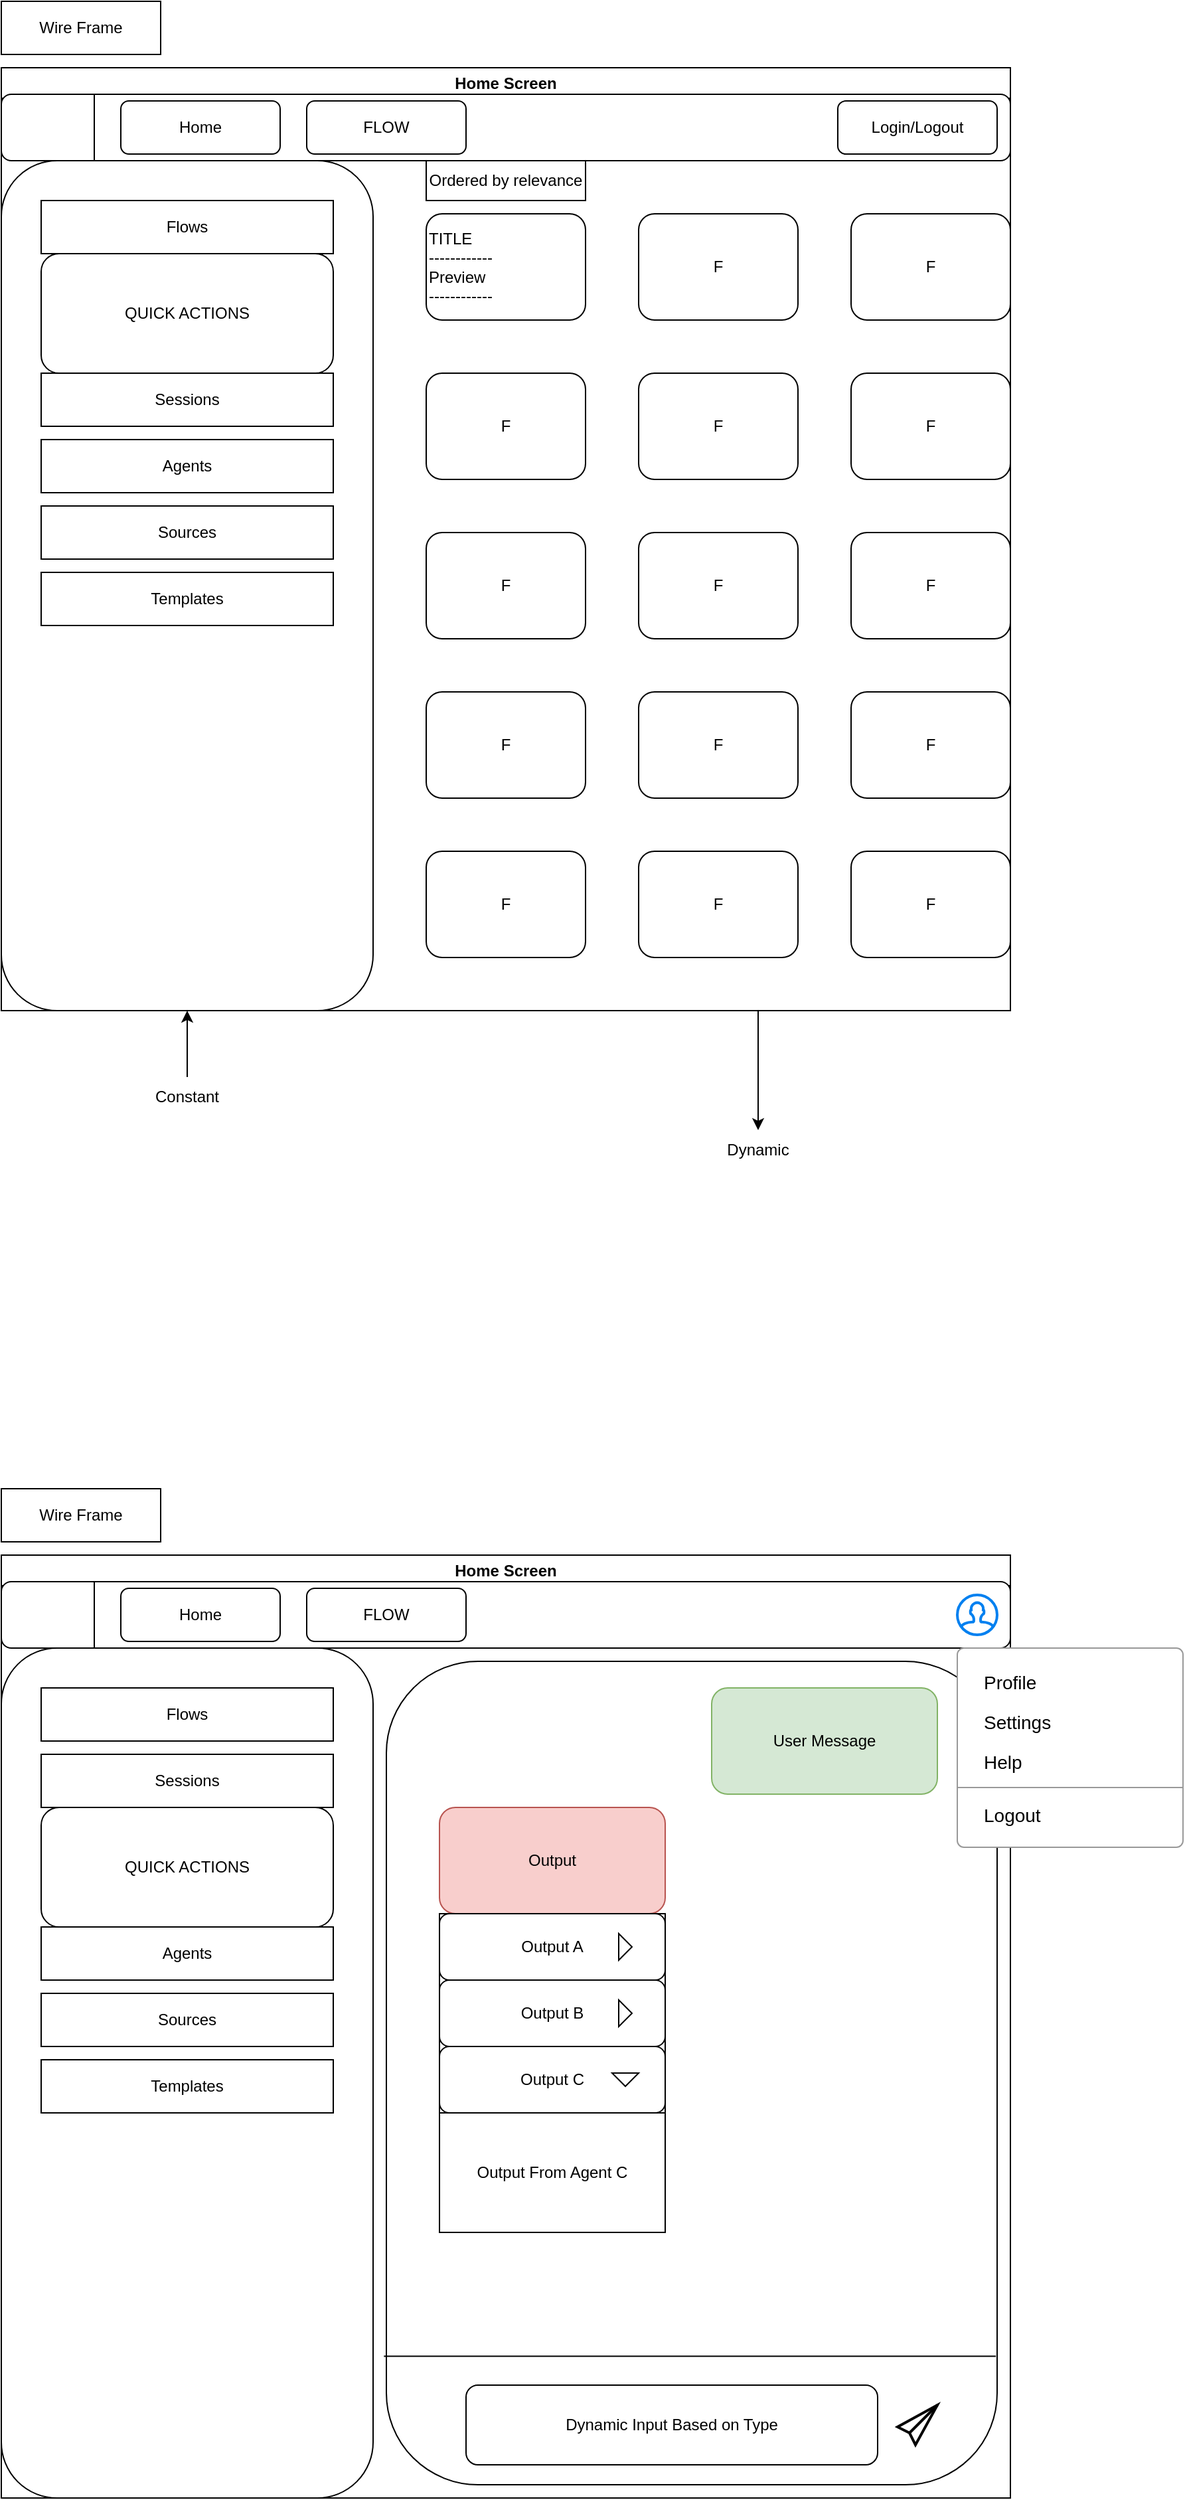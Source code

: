 <mxfile pages="3">
    <diagram id="xpqtqhDFAHJONOQXKWAr" name="Page-2">
        <mxGraphModel dx="1819" dy="927" grid="1" gridSize="10" guides="1" tooltips="1" connect="1" arrows="1" fold="1" page="1" pageScale="1" pageWidth="850" pageHeight="1100" math="0" shadow="0">
            <root>
                <mxCell id="0"/>
                <mxCell id="1" parent="0"/>
                <mxCell id="eVLgRbJ7molbJ6r9GQD8-2" value="Wire Frame" style="rounded=0;whiteSpace=wrap;html=1;" parent="1" vertex="1">
                    <mxGeometry x="40" y="40" width="120" height="40" as="geometry"/>
                </mxCell>
                <mxCell id="eVLgRbJ7molbJ6r9GQD8-100" style="edgeStyle=orthogonalEdgeStyle;rounded=0;orthogonalLoop=1;jettySize=auto;html=1;exitX=0.75;exitY=1;exitDx=0;exitDy=0;entryX=0.5;entryY=0;entryDx=0;entryDy=0;" parent="1" source="eVLgRbJ7molbJ6r9GQD8-4" target="eVLgRbJ7molbJ6r9GQD8-99" edge="1">
                    <mxGeometry relative="1" as="geometry"/>
                </mxCell>
                <mxCell id="eVLgRbJ7molbJ6r9GQD8-4" value="Home Screen" style="swimlane;whiteSpace=wrap;html=1;" parent="1" vertex="1">
                    <mxGeometry x="40" y="90" width="760" height="710" as="geometry">
                        <mxRectangle x="40" y="90" width="120" height="30" as="alternateBounds"/>
                    </mxGeometry>
                </mxCell>
                <mxCell id="eVLgRbJ7molbJ6r9GQD8-5" value="" style="rounded=1;whiteSpace=wrap;html=1;align=left;" parent="eVLgRbJ7molbJ6r9GQD8-4" vertex="1">
                    <mxGeometry y="20" width="760" height="50" as="geometry"/>
                </mxCell>
                <mxCell id="eVLgRbJ7molbJ6r9GQD8-7" value="" style="shape=image;html=1;verticalAlign=top;verticalLabelPosition=bottom;labelBackgroundColor=#ffffff;imageAspect=0;aspect=fixed;image=https://cdn2.iconfinder.com/data/icons/boxicons-solid-vol-1/24/bxs-brain-128.png" parent="eVLgRbJ7molbJ6r9GQD8-4" vertex="1">
                    <mxGeometry x="10" y="25" width="40" height="40" as="geometry"/>
                </mxCell>
                <mxCell id="eVLgRbJ7molbJ6r9GQD8-8" value="Home" style="rounded=1;whiteSpace=wrap;html=1;" parent="eVLgRbJ7molbJ6r9GQD8-4" vertex="1">
                    <mxGeometry x="90" y="25" width="120" height="40" as="geometry"/>
                </mxCell>
                <mxCell id="eVLgRbJ7molbJ6r9GQD8-9" value="FLOW" style="rounded=1;whiteSpace=wrap;html=1;" parent="eVLgRbJ7molbJ6r9GQD8-4" vertex="1">
                    <mxGeometry x="230" y="25" width="120" height="40" as="geometry"/>
                </mxCell>
                <mxCell id="eVLgRbJ7molbJ6r9GQD8-10" value="Login/Logout" style="rounded=1;whiteSpace=wrap;html=1;" parent="eVLgRbJ7molbJ6r9GQD8-4" vertex="1">
                    <mxGeometry x="630" y="25" width="120" height="40" as="geometry"/>
                </mxCell>
                <mxCell id="eVLgRbJ7molbJ6r9GQD8-11" value="" style="rounded=1;whiteSpace=wrap;html=1;" parent="eVLgRbJ7molbJ6r9GQD8-4" vertex="1">
                    <mxGeometry y="70" width="280" height="640" as="geometry"/>
                </mxCell>
                <mxCell id="eVLgRbJ7molbJ6r9GQD8-12" value="Flows" style="rounded=0;whiteSpace=wrap;html=1;" parent="eVLgRbJ7molbJ6r9GQD8-4" vertex="1">
                    <mxGeometry x="30" y="100" width="220" height="40" as="geometry"/>
                </mxCell>
                <mxCell id="eVLgRbJ7molbJ6r9GQD8-13" value="Sessions" style="rounded=0;whiteSpace=wrap;html=1;" parent="eVLgRbJ7molbJ6r9GQD8-4" vertex="1">
                    <mxGeometry x="30" y="230" width="220" height="40" as="geometry"/>
                </mxCell>
                <mxCell id="eVLgRbJ7molbJ6r9GQD8-14" value="Agents" style="rounded=0;whiteSpace=wrap;html=1;" parent="eVLgRbJ7molbJ6r9GQD8-4" vertex="1">
                    <mxGeometry x="30" y="280" width="220" height="40" as="geometry"/>
                </mxCell>
                <mxCell id="eVLgRbJ7molbJ6r9GQD8-15" value="Templates" style="rounded=0;whiteSpace=wrap;html=1;" parent="eVLgRbJ7molbJ6r9GQD8-4" vertex="1">
                    <mxGeometry x="30" y="380" width="220" height="40" as="geometry"/>
                </mxCell>
                <mxCell id="eVLgRbJ7molbJ6r9GQD8-16" value="Sources" style="rounded=0;whiteSpace=wrap;html=1;" parent="eVLgRbJ7molbJ6r9GQD8-4" vertex="1">
                    <mxGeometry x="30" y="330" width="220" height="40" as="geometry"/>
                </mxCell>
                <mxCell id="eVLgRbJ7molbJ6r9GQD8-17" value="QUICK ACTIONS" style="rounded=1;whiteSpace=wrap;html=1;" parent="eVLgRbJ7molbJ6r9GQD8-4" vertex="1">
                    <mxGeometry x="30" y="140" width="220" height="90" as="geometry"/>
                </mxCell>
                <mxCell id="eVLgRbJ7molbJ6r9GQD8-18" value="TITLE&lt;br&gt;------------&lt;br&gt;Preview&lt;br&gt;------------" style="rounded=1;whiteSpace=wrap;html=1;align=left;" parent="eVLgRbJ7molbJ6r9GQD8-4" vertex="1">
                    <mxGeometry x="320" y="110" width="120" height="80" as="geometry"/>
                </mxCell>
                <mxCell id="eVLgRbJ7molbJ6r9GQD8-19" value="F" style="rounded=1;whiteSpace=wrap;html=1;" parent="eVLgRbJ7molbJ6r9GQD8-4" vertex="1">
                    <mxGeometry x="480" y="110" width="120" height="80" as="geometry"/>
                </mxCell>
                <mxCell id="eVLgRbJ7molbJ6r9GQD8-20" value="F" style="rounded=1;whiteSpace=wrap;html=1;" parent="eVLgRbJ7molbJ6r9GQD8-4" vertex="1">
                    <mxGeometry x="640" y="110" width="120" height="80" as="geometry"/>
                </mxCell>
                <mxCell id="eVLgRbJ7molbJ6r9GQD8-21" value="F" style="rounded=1;whiteSpace=wrap;html=1;" parent="eVLgRbJ7molbJ6r9GQD8-4" vertex="1">
                    <mxGeometry x="320" y="230" width="120" height="80" as="geometry"/>
                </mxCell>
                <mxCell id="eVLgRbJ7molbJ6r9GQD8-22" value="F" style="rounded=1;whiteSpace=wrap;html=1;" parent="eVLgRbJ7molbJ6r9GQD8-4" vertex="1">
                    <mxGeometry x="480" y="230" width="120" height="80" as="geometry"/>
                </mxCell>
                <mxCell id="eVLgRbJ7molbJ6r9GQD8-28" value="F" style="rounded=1;whiteSpace=wrap;html=1;" parent="eVLgRbJ7molbJ6r9GQD8-4" vertex="1">
                    <mxGeometry x="640" y="230" width="120" height="80" as="geometry"/>
                </mxCell>
                <mxCell id="eVLgRbJ7molbJ6r9GQD8-30" value="F" style="rounded=1;whiteSpace=wrap;html=1;" parent="eVLgRbJ7molbJ6r9GQD8-4" vertex="1">
                    <mxGeometry x="320" y="350" width="120" height="80" as="geometry"/>
                </mxCell>
                <mxCell id="eVLgRbJ7molbJ6r9GQD8-31" value="F" style="rounded=1;whiteSpace=wrap;html=1;" parent="eVLgRbJ7molbJ6r9GQD8-4" vertex="1">
                    <mxGeometry x="480" y="350" width="120" height="80" as="geometry"/>
                </mxCell>
                <mxCell id="eVLgRbJ7molbJ6r9GQD8-32" value="F" style="rounded=1;whiteSpace=wrap;html=1;" parent="eVLgRbJ7molbJ6r9GQD8-4" vertex="1">
                    <mxGeometry x="640" y="350" width="120" height="80" as="geometry"/>
                </mxCell>
                <mxCell id="eVLgRbJ7molbJ6r9GQD8-33" value="F" style="rounded=1;whiteSpace=wrap;html=1;" parent="eVLgRbJ7molbJ6r9GQD8-4" vertex="1">
                    <mxGeometry x="320" y="470" width="120" height="80" as="geometry"/>
                </mxCell>
                <mxCell id="eVLgRbJ7molbJ6r9GQD8-34" value="F" style="rounded=1;whiteSpace=wrap;html=1;" parent="eVLgRbJ7molbJ6r9GQD8-4" vertex="1">
                    <mxGeometry x="480" y="470" width="120" height="80" as="geometry"/>
                </mxCell>
                <mxCell id="eVLgRbJ7molbJ6r9GQD8-35" value="F" style="rounded=1;whiteSpace=wrap;html=1;" parent="eVLgRbJ7molbJ6r9GQD8-4" vertex="1">
                    <mxGeometry x="640" y="470" width="120" height="80" as="geometry"/>
                </mxCell>
                <mxCell id="eVLgRbJ7molbJ6r9GQD8-36" value="Ordered by relevance" style="rounded=0;whiteSpace=wrap;html=1;" parent="eVLgRbJ7molbJ6r9GQD8-4" vertex="1">
                    <mxGeometry x="320" y="70" width="120" height="30" as="geometry"/>
                </mxCell>
                <mxCell id="eVLgRbJ7molbJ6r9GQD8-37" value="F" style="rounded=1;whiteSpace=wrap;html=1;" parent="eVLgRbJ7molbJ6r9GQD8-4" vertex="1">
                    <mxGeometry x="320" y="590" width="120" height="80" as="geometry"/>
                </mxCell>
                <mxCell id="eVLgRbJ7molbJ6r9GQD8-38" value="F" style="rounded=1;whiteSpace=wrap;html=1;" parent="eVLgRbJ7molbJ6r9GQD8-4" vertex="1">
                    <mxGeometry x="480" y="590" width="120" height="80" as="geometry"/>
                </mxCell>
                <mxCell id="eVLgRbJ7molbJ6r9GQD8-39" value="F" style="rounded=1;whiteSpace=wrap;html=1;" parent="eVLgRbJ7molbJ6r9GQD8-4" vertex="1">
                    <mxGeometry x="640" y="590" width="120" height="80" as="geometry"/>
                </mxCell>
                <mxCell id="eVLgRbJ7molbJ6r9GQD8-41" value="" style="endArrow=none;html=1;rounded=0;entryX=0.25;entryY=0;entryDx=0;entryDy=0;" parent="eVLgRbJ7molbJ6r9GQD8-4" target="eVLgRbJ7molbJ6r9GQD8-11" edge="1">
                    <mxGeometry width="50" height="50" relative="1" as="geometry">
                        <mxPoint x="70" y="20" as="sourcePoint"/>
                        <mxPoint x="410" y="320" as="targetPoint"/>
                    </mxGeometry>
                </mxCell>
                <mxCell id="eVLgRbJ7molbJ6r9GQD8-42" value="Wire Frame" style="rounded=0;whiteSpace=wrap;html=1;" parent="1" vertex="1">
                    <mxGeometry x="40" y="1160" width="120" height="40" as="geometry"/>
                </mxCell>
                <mxCell id="eVLgRbJ7molbJ6r9GQD8-43" value="Home Screen" style="swimlane;whiteSpace=wrap;html=1;" parent="1" vertex="1">
                    <mxGeometry x="40" y="1210" width="760" height="710" as="geometry">
                        <mxRectangle x="40" y="90" width="120" height="30" as="alternateBounds"/>
                    </mxGeometry>
                </mxCell>
                <mxCell id="eVLgRbJ7molbJ6r9GQD8-44" value="" style="rounded=1;whiteSpace=wrap;html=1;align=left;" parent="eVLgRbJ7molbJ6r9GQD8-43" vertex="1">
                    <mxGeometry y="20" width="760" height="50" as="geometry"/>
                </mxCell>
                <mxCell id="eVLgRbJ7molbJ6r9GQD8-45" value="" style="shape=image;html=1;verticalAlign=top;verticalLabelPosition=bottom;labelBackgroundColor=#ffffff;imageAspect=0;aspect=fixed;image=https://cdn2.iconfinder.com/data/icons/boxicons-solid-vol-1/24/bxs-brain-128.png" parent="eVLgRbJ7molbJ6r9GQD8-43" vertex="1">
                    <mxGeometry x="10" y="25" width="40" height="40" as="geometry"/>
                </mxCell>
                <mxCell id="eVLgRbJ7molbJ6r9GQD8-46" value="Home" style="rounded=1;whiteSpace=wrap;html=1;" parent="eVLgRbJ7molbJ6r9GQD8-43" vertex="1">
                    <mxGeometry x="90" y="25" width="120" height="40" as="geometry"/>
                </mxCell>
                <mxCell id="eVLgRbJ7molbJ6r9GQD8-47" value="FLOW" style="rounded=1;whiteSpace=wrap;html=1;" parent="eVLgRbJ7molbJ6r9GQD8-43" vertex="1">
                    <mxGeometry x="230" y="25" width="120" height="40" as="geometry"/>
                </mxCell>
                <mxCell id="eVLgRbJ7molbJ6r9GQD8-49" value="" style="rounded=1;whiteSpace=wrap;html=1;" parent="eVLgRbJ7molbJ6r9GQD8-43" vertex="1">
                    <mxGeometry y="70" width="280" height="640" as="geometry"/>
                </mxCell>
                <mxCell id="eVLgRbJ7molbJ6r9GQD8-50" value="Flows" style="rounded=0;whiteSpace=wrap;html=1;" parent="eVLgRbJ7molbJ6r9GQD8-43" vertex="1">
                    <mxGeometry x="30" y="100" width="220" height="40" as="geometry"/>
                </mxCell>
                <mxCell id="eVLgRbJ7molbJ6r9GQD8-51" value="Sessions" style="rounded=0;whiteSpace=wrap;html=1;" parent="eVLgRbJ7molbJ6r9GQD8-43" vertex="1">
                    <mxGeometry x="30" y="150" width="220" height="40" as="geometry"/>
                </mxCell>
                <mxCell id="eVLgRbJ7molbJ6r9GQD8-52" value="Agents" style="rounded=0;whiteSpace=wrap;html=1;" parent="eVLgRbJ7molbJ6r9GQD8-43" vertex="1">
                    <mxGeometry x="30" y="280" width="220" height="40" as="geometry"/>
                </mxCell>
                <mxCell id="eVLgRbJ7molbJ6r9GQD8-53" value="Templates" style="rounded=0;whiteSpace=wrap;html=1;" parent="eVLgRbJ7molbJ6r9GQD8-43" vertex="1">
                    <mxGeometry x="30" y="380" width="220" height="40" as="geometry"/>
                </mxCell>
                <mxCell id="eVLgRbJ7molbJ6r9GQD8-54" value="Sources" style="rounded=0;whiteSpace=wrap;html=1;" parent="eVLgRbJ7molbJ6r9GQD8-43" vertex="1">
                    <mxGeometry x="30" y="330" width="220" height="40" as="geometry"/>
                </mxCell>
                <mxCell id="eVLgRbJ7molbJ6r9GQD8-55" value="QUICK ACTIONS" style="rounded=1;whiteSpace=wrap;html=1;" parent="eVLgRbJ7molbJ6r9GQD8-43" vertex="1">
                    <mxGeometry x="30" y="190" width="220" height="90" as="geometry"/>
                </mxCell>
                <mxCell id="eVLgRbJ7molbJ6r9GQD8-72" value="" style="endArrow=none;html=1;rounded=0;entryX=0.25;entryY=0;entryDx=0;entryDy=0;" parent="eVLgRbJ7molbJ6r9GQD8-43" target="eVLgRbJ7molbJ6r9GQD8-49" edge="1">
                    <mxGeometry width="50" height="50" relative="1" as="geometry">
                        <mxPoint x="70" y="20" as="sourcePoint"/>
                        <mxPoint x="410" y="320" as="targetPoint"/>
                    </mxGeometry>
                </mxCell>
                <mxCell id="eVLgRbJ7molbJ6r9GQD8-73" value="" style="rounded=1;whiteSpace=wrap;html=1;" parent="eVLgRbJ7molbJ6r9GQD8-43" vertex="1">
                    <mxGeometry x="290" y="80" width="460" height="620" as="geometry"/>
                </mxCell>
                <mxCell id="eVLgRbJ7molbJ6r9GQD8-74" value="" style="endArrow=none;html=1;rounded=0;exitX=-0.004;exitY=0.844;exitDx=0;exitDy=0;exitPerimeter=0;entryX=0.998;entryY=0.844;entryDx=0;entryDy=0;entryPerimeter=0;" parent="eVLgRbJ7molbJ6r9GQD8-43" source="eVLgRbJ7molbJ6r9GQD8-73" target="eVLgRbJ7molbJ6r9GQD8-73" edge="1">
                    <mxGeometry width="50" height="50" relative="1" as="geometry">
                        <mxPoint x="360" y="400" as="sourcePoint"/>
                        <mxPoint x="410" y="350" as="targetPoint"/>
                    </mxGeometry>
                </mxCell>
                <mxCell id="eVLgRbJ7molbJ6r9GQD8-75" value="" style="html=1;verticalLabelPosition=bottom;align=center;labelBackgroundColor=#ffffff;verticalAlign=top;strokeWidth=2;strokeColor=#000000;shadow=0;dashed=0;shape=mxgraph.ios7.icons.pointer;" parent="eVLgRbJ7molbJ6r9GQD8-43" vertex="1">
                    <mxGeometry x="675" y="640" width="30" height="30" as="geometry"/>
                </mxCell>
                <mxCell id="eVLgRbJ7molbJ6r9GQD8-78" value="Dynamic Input Based on Type" style="rounded=1;whiteSpace=wrap;html=1;" parent="eVLgRbJ7molbJ6r9GQD8-43" vertex="1">
                    <mxGeometry x="350" y="625" width="310" height="60" as="geometry"/>
                </mxCell>
                <mxCell id="eVLgRbJ7molbJ6r9GQD8-80" value="Output" style="rounded=1;whiteSpace=wrap;html=1;fillColor=#f8cecc;strokeColor=#b85450;" parent="eVLgRbJ7molbJ6r9GQD8-43" vertex="1">
                    <mxGeometry x="330" y="190" width="170" height="80" as="geometry"/>
                </mxCell>
                <mxCell id="eVLgRbJ7molbJ6r9GQD8-81" value="User Message" style="rounded=1;whiteSpace=wrap;html=1;fillColor=#d5e8d4;strokeColor=#82b366;" parent="eVLgRbJ7molbJ6r9GQD8-43" vertex="1">
                    <mxGeometry x="535" y="100" width="170" height="80" as="geometry"/>
                </mxCell>
                <mxCell id="eVLgRbJ7molbJ6r9GQD8-82" value="&lt;hr&gt;" style="rounded=0;whiteSpace=wrap;html=1;" parent="eVLgRbJ7molbJ6r9GQD8-43" vertex="1">
                    <mxGeometry x="330" y="270" width="170" height="240" as="geometry"/>
                </mxCell>
                <mxCell id="eVLgRbJ7molbJ6r9GQD8-83" value="Output A" style="rounded=1;whiteSpace=wrap;html=1;" parent="eVLgRbJ7molbJ6r9GQD8-43" vertex="1">
                    <mxGeometry x="330" y="270" width="170" height="50" as="geometry"/>
                </mxCell>
                <mxCell id="eVLgRbJ7molbJ6r9GQD8-84" value="Output B" style="rounded=1;whiteSpace=wrap;html=1;" parent="eVLgRbJ7molbJ6r9GQD8-43" vertex="1">
                    <mxGeometry x="330" y="320" width="170" height="50" as="geometry"/>
                </mxCell>
                <mxCell id="eVLgRbJ7molbJ6r9GQD8-85" value="Output C" style="rounded=1;whiteSpace=wrap;html=1;" parent="eVLgRbJ7molbJ6r9GQD8-43" vertex="1">
                    <mxGeometry x="330" y="370" width="170" height="50" as="geometry"/>
                </mxCell>
                <mxCell id="eVLgRbJ7molbJ6r9GQD8-87" value="" style="triangle;whiteSpace=wrap;html=1;direction=south;" parent="eVLgRbJ7molbJ6r9GQD8-43" vertex="1">
                    <mxGeometry x="460" y="390" width="20" height="10" as="geometry"/>
                </mxCell>
                <mxCell id="eVLgRbJ7molbJ6r9GQD8-94" value="Output From Agent C" style="rounded=0;whiteSpace=wrap;html=1;" parent="eVLgRbJ7molbJ6r9GQD8-43" vertex="1">
                    <mxGeometry x="330" y="420" width="170" height="90" as="geometry"/>
                </mxCell>
                <mxCell id="eVLgRbJ7molbJ6r9GQD8-95" value="" style="triangle;whiteSpace=wrap;html=1;direction=east;" parent="eVLgRbJ7molbJ6r9GQD8-43" vertex="1">
                    <mxGeometry x="465" y="335" width="10" height="20" as="geometry"/>
                </mxCell>
                <mxCell id="eVLgRbJ7molbJ6r9GQD8-96" value="" style="triangle;whiteSpace=wrap;html=1;direction=east;" parent="eVLgRbJ7molbJ6r9GQD8-43" vertex="1">
                    <mxGeometry x="465" y="285" width="10" height="20" as="geometry"/>
                </mxCell>
                <mxCell id="eVLgRbJ7molbJ6r9GQD8-98" style="edgeStyle=orthogonalEdgeStyle;rounded=0;orthogonalLoop=1;jettySize=auto;html=1;exitX=0.5;exitY=0;exitDx=0;exitDy=0;entryX=0.5;entryY=1;entryDx=0;entryDy=0;" parent="1" source="eVLgRbJ7molbJ6r9GQD8-97" target="eVLgRbJ7molbJ6r9GQD8-11" edge="1">
                    <mxGeometry relative="1" as="geometry"/>
                </mxCell>
                <mxCell id="eVLgRbJ7molbJ6r9GQD8-97" value="Constant" style="text;html=1;strokeColor=none;fillColor=none;align=center;verticalAlign=middle;whiteSpace=wrap;rounded=0;" parent="1" vertex="1">
                    <mxGeometry x="150" y="850" width="60" height="30" as="geometry"/>
                </mxCell>
                <mxCell id="eVLgRbJ7molbJ6r9GQD8-99" value="Dynamic" style="text;html=1;strokeColor=none;fillColor=none;align=center;verticalAlign=middle;whiteSpace=wrap;rounded=0;" parent="1" vertex="1">
                    <mxGeometry x="580" y="890" width="60" height="30" as="geometry"/>
                </mxCell>
                <mxCell id="2" value="" style="html=1;verticalLabelPosition=bottom;align=center;labelBackgroundColor=#ffffff;verticalAlign=top;strokeWidth=2;strokeColor=#0080F0;shadow=0;dashed=0;shape=mxgraph.ios7.icons.user;" vertex="1" parent="1">
                    <mxGeometry x="760" y="1240" width="30" height="30" as="geometry"/>
                </mxCell>
                <mxCell id="50" value="" style="html=1;shadow=0;dashed=0;shape=mxgraph.bootstrap.rrect;rSize=5;fillColor=#ffffff;strokeColor=#999999;" vertex="1" parent="1">
                    <mxGeometry x="760" y="1280" width="170" height="150" as="geometry"/>
                </mxCell>
                <mxCell id="51" value="Profile" style="fillColor=none;strokeColor=none;align=left;spacing=20;fontSize=14;fontColor=#000000;" vertex="1" parent="50">
                    <mxGeometry width="170" height="30" relative="1" as="geometry">
                        <mxPoint y="10" as="offset"/>
                    </mxGeometry>
                </mxCell>
                <mxCell id="52" value="Settings" style="fillColor=none;strokeColor=none;align=left;spacing=20;fontSize=14;fontColor=#000000;" vertex="1" parent="50">
                    <mxGeometry width="170" height="30" relative="1" as="geometry">
                        <mxPoint y="40" as="offset"/>
                    </mxGeometry>
                </mxCell>
                <mxCell id="53" value="Help" style="fillColor=none;strokeColor=none;align=left;spacing=20;fontSize=14;fontColor=#000000;" vertex="1" parent="50">
                    <mxGeometry width="170" height="30" relative="1" as="geometry">
                        <mxPoint y="70" as="offset"/>
                    </mxGeometry>
                </mxCell>
                <mxCell id="54" value="" style="shape=line;strokeColor=#999999;perimeter=none;resizeWidth=1;" vertex="1" parent="50">
                    <mxGeometry width="170" height="10" relative="1" as="geometry">
                        <mxPoint y="100" as="offset"/>
                    </mxGeometry>
                </mxCell>
                <mxCell id="55" value="Logout" style="fillColor=none;strokeColor=none;align=left;spacing=20;fontSize=14;fontColor=#000000;" vertex="1" parent="50">
                    <mxGeometry width="170" height="30" relative="1" as="geometry">
                        <mxPoint y="110" as="offset"/>
                    </mxGeometry>
                </mxCell>
            </root>
        </mxGraphModel>
    </diagram>
    <diagram id="6SEeY4Vdv8REBH1c2hb8" name="Page-3">
        <mxGraphModel dx="1434" dy="828" grid="1" gridSize="10" guides="1" tooltips="1" connect="1" arrows="1" fold="1" page="1" pageScale="1" pageWidth="850" pageHeight="1100" math="0" shadow="0">
            <root>
                <mxCell id="0"/>
                <mxCell id="1" parent="0"/>
            </root>
        </mxGraphModel>
    </diagram>
</mxfile>